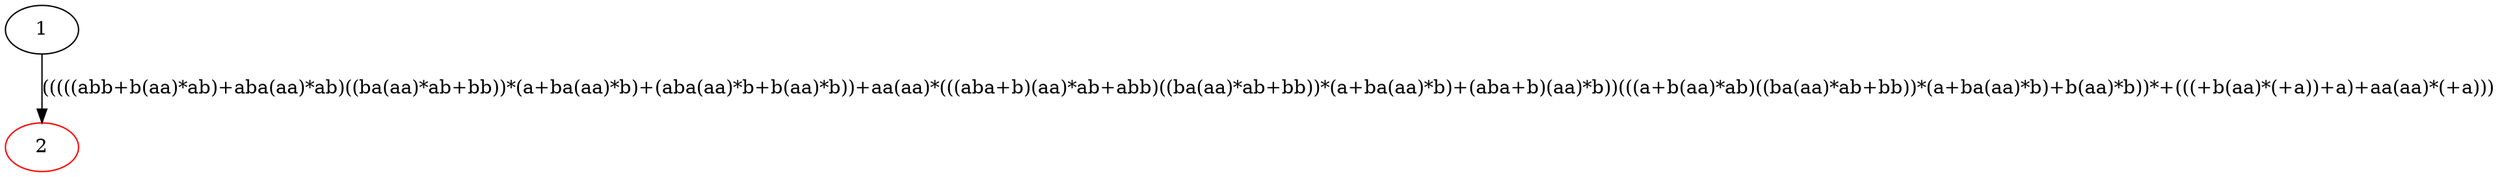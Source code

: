 digraph {
1 -> 2 [label="(((((abb+b(aa)*ab)+aba(aa)*ab)((ba(aa)*ab+bb))*(a+ba(aa)*b)+(aba(aa)*b+b(aa)*b))+aa(aa)*(((aba+b)(aa)*ab+abb)((ba(aa)*ab+bb))*(a+ba(aa)*b)+(aba+b)(aa)*b))(((a+b(aa)*ab)((ba(aa)*ab+bb))*(a+ba(aa)*b)+b(aa)*b))*+(((+b(aa)*(+a))+a)+aa(aa)*(+a)))"]
2 [color="red"]
}
